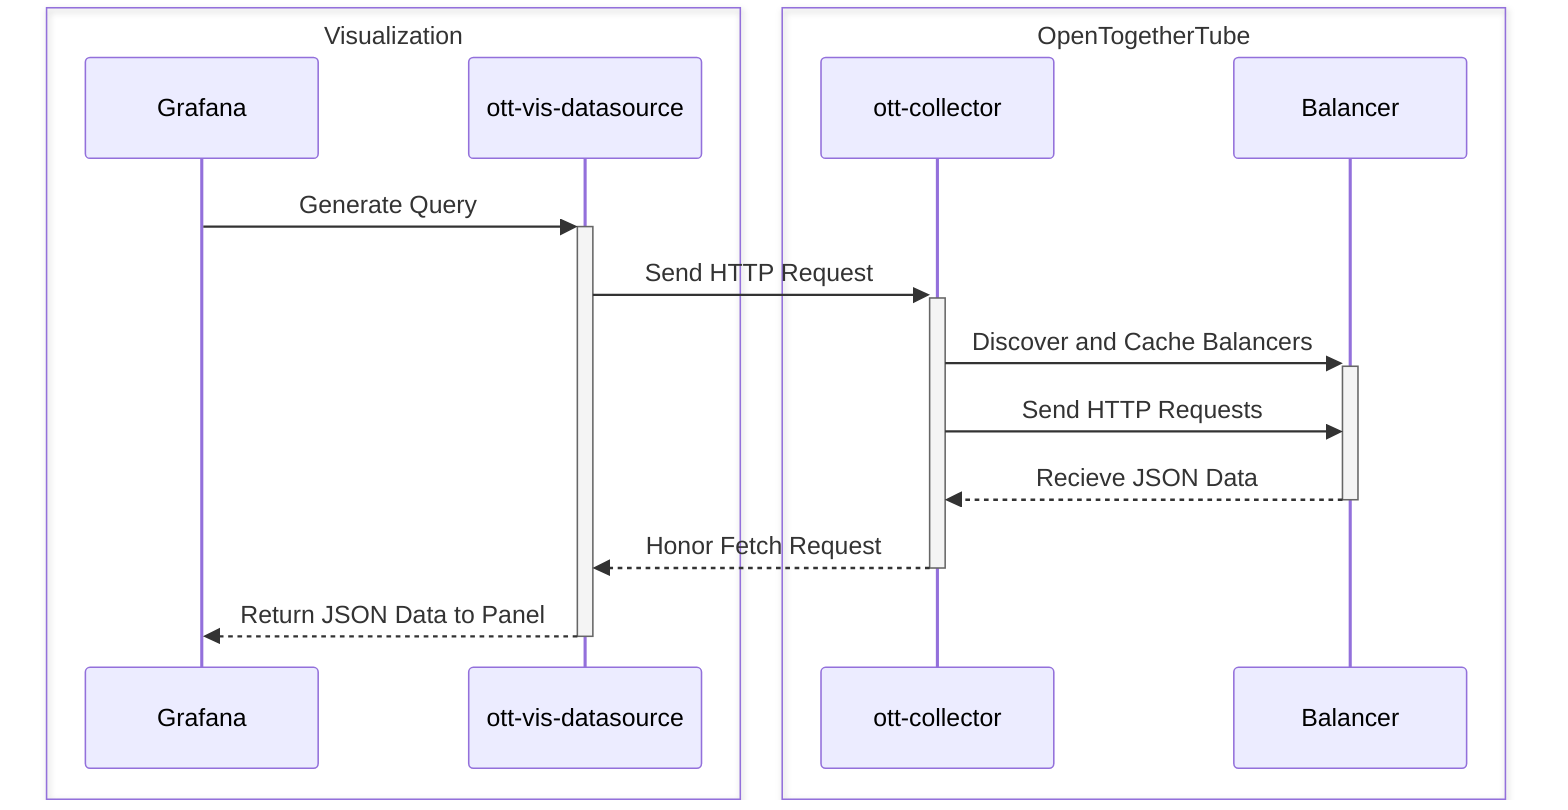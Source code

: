 sequenceDiagram
    box Visualization
    participant Grafana
    participant ott-vis-datasource
    end

    box OpenTogetherTube
    participant ott-collector
    participant Balancer
    end

    Grafana->>+ott-vis-datasource: Generate Query
    ott-vis-datasource->>+ott-collector: Send HTTP Request
    ott-collector->>+Balancer: Discover and Cache Balancers
    ott-collector->>Balancer: Send HTTP Requests
    Balancer-->>-ott-collector: Recieve JSON Data
    ott-collector-->>-ott-vis-datasource: Honor Fetch Request
    ott-vis-datasource-->>-Grafana: Return JSON Data to Panel